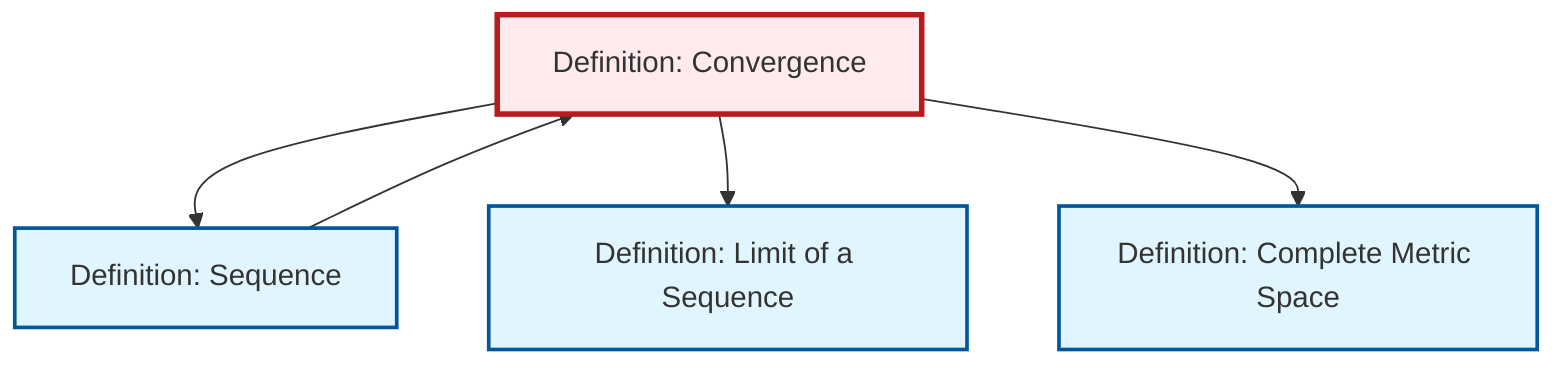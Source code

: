 graph TD
    classDef definition fill:#e1f5fe,stroke:#01579b,stroke-width:2px
    classDef theorem fill:#f3e5f5,stroke:#4a148c,stroke-width:2px
    classDef axiom fill:#fff3e0,stroke:#e65100,stroke-width:2px
    classDef example fill:#e8f5e9,stroke:#1b5e20,stroke-width:2px
    classDef current fill:#ffebee,stroke:#b71c1c,stroke-width:3px
    def-limit["Definition: Limit of a Sequence"]:::definition
    def-complete-metric-space["Definition: Complete Metric Space"]:::definition
    def-convergence["Definition: Convergence"]:::definition
    def-sequence["Definition: Sequence"]:::definition
    def-convergence --> def-sequence
    def-convergence --> def-limit
    def-sequence --> def-convergence
    def-convergence --> def-complete-metric-space
    class def-convergence current